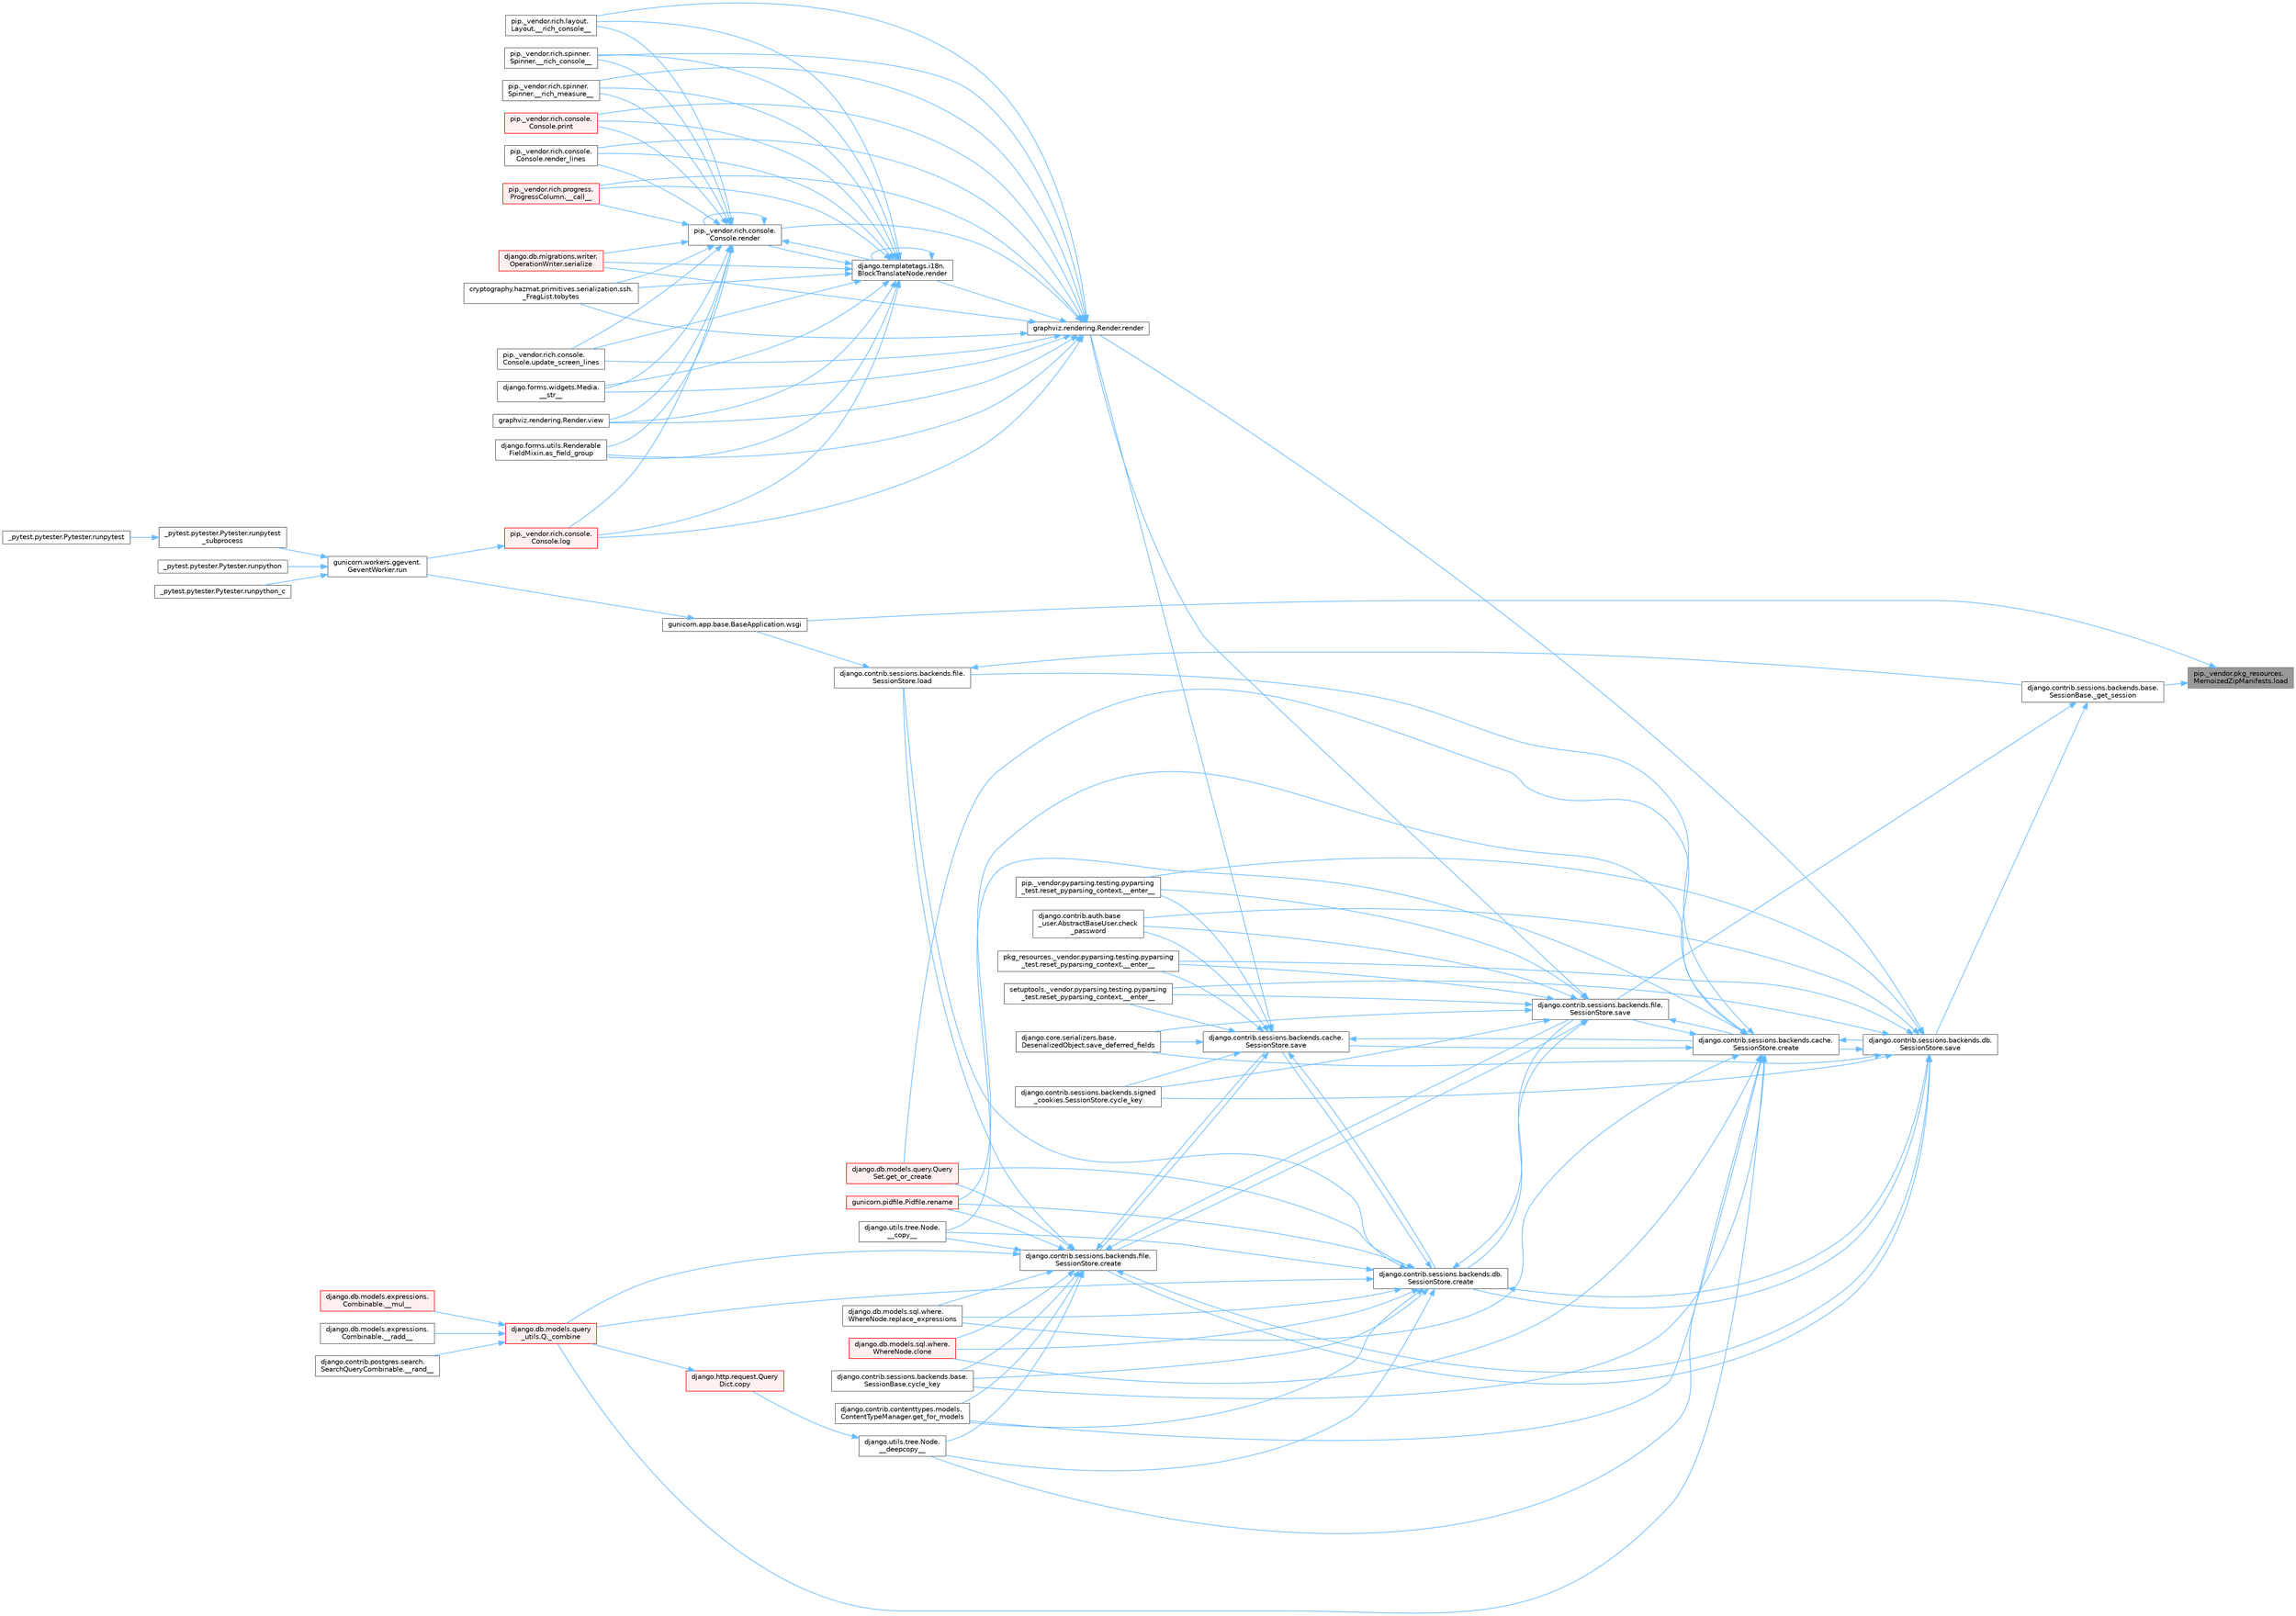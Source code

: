 digraph "pip._vendor.pkg_resources.MemoizedZipManifests.load"
{
 // LATEX_PDF_SIZE
  bgcolor="transparent";
  edge [fontname=Helvetica,fontsize=10,labelfontname=Helvetica,labelfontsize=10];
  node [fontname=Helvetica,fontsize=10,shape=box,height=0.2,width=0.4];
  rankdir="RL";
  Node1 [id="Node000001",label="pip._vendor.pkg_resources.\lMemoizedZipManifests.load",height=0.2,width=0.4,color="gray40", fillcolor="grey60", style="filled", fontcolor="black",tooltip=" "];
  Node1 -> Node2 [id="edge1_Node000001_Node000002",dir="back",color="steelblue1",style="solid",tooltip=" "];
  Node2 [id="Node000002",label="django.contrib.sessions.backends.base.\lSessionBase._get_session",height=0.2,width=0.4,color="grey40", fillcolor="white", style="filled",URL="$classdjango_1_1contrib_1_1sessions_1_1backends_1_1base_1_1_session_base.html#a3ca0af594cbb5d34f3d4f76c8f90bf4f",tooltip=" "];
  Node2 -> Node3 [id="edge2_Node000002_Node000003",dir="back",color="steelblue1",style="solid",tooltip=" "];
  Node3 [id="Node000003",label="django.contrib.sessions.backends.db.\lSessionStore.save",height=0.2,width=0.4,color="grey40", fillcolor="white", style="filled",URL="$classdjango_1_1contrib_1_1sessions_1_1backends_1_1db_1_1_session_store.html#a68a6b4f159bd3dc969ec80b34c1622af",tooltip=" "];
  Node3 -> Node4 [id="edge3_Node000003_Node000004",dir="back",color="steelblue1",style="solid",tooltip=" "];
  Node4 [id="Node000004",label="pip._vendor.pyparsing.testing.pyparsing\l_test.reset_pyparsing_context.__enter__",height=0.2,width=0.4,color="grey40", fillcolor="white", style="filled",URL="$classpip_1_1__vendor_1_1pyparsing_1_1testing_1_1pyparsing__test_1_1reset__pyparsing__context.html#a3d39d97a0d95a9b46c987e6dff52b7c0",tooltip=" "];
  Node3 -> Node5 [id="edge4_Node000003_Node000005",dir="back",color="steelblue1",style="solid",tooltip=" "];
  Node5 [id="Node000005",label="pkg_resources._vendor.pyparsing.testing.pyparsing\l_test.reset_pyparsing_context.__enter__",height=0.2,width=0.4,color="grey40", fillcolor="white", style="filled",URL="$classpkg__resources_1_1__vendor_1_1pyparsing_1_1testing_1_1pyparsing__test_1_1reset__pyparsing__context.html#a8d8360c033ccc7296fb9323a07cdeb25",tooltip=" "];
  Node3 -> Node6 [id="edge5_Node000003_Node000006",dir="back",color="steelblue1",style="solid",tooltip=" "];
  Node6 [id="Node000006",label="setuptools._vendor.pyparsing.testing.pyparsing\l_test.reset_pyparsing_context.__enter__",height=0.2,width=0.4,color="grey40", fillcolor="white", style="filled",URL="$classsetuptools_1_1__vendor_1_1pyparsing_1_1testing_1_1pyparsing__test_1_1reset__pyparsing__context.html#a436e2ea8355c86505c8cfdae81714c7c",tooltip=" "];
  Node3 -> Node7 [id="edge6_Node000003_Node000007",dir="back",color="steelblue1",style="solid",tooltip=" "];
  Node7 [id="Node000007",label="django.contrib.auth.base\l_user.AbstractBaseUser.check\l_password",height=0.2,width=0.4,color="grey40", fillcolor="white", style="filled",URL="$classdjango_1_1contrib_1_1auth_1_1base__user_1_1_abstract_base_user.html#aaa9bb7fa5353bc1917dbd7f87b63321a",tooltip=" "];
  Node3 -> Node8 [id="edge7_Node000003_Node000008",dir="back",color="steelblue1",style="solid",tooltip=" "];
  Node8 [id="Node000008",label="django.contrib.sessions.backends.cache.\lSessionStore.create",height=0.2,width=0.4,color="grey40", fillcolor="white", style="filled",URL="$classdjango_1_1contrib_1_1sessions_1_1backends_1_1cache_1_1_session_store.html#a38c9efbdb5115fd1820ae198b767c39c",tooltip=" "];
  Node8 -> Node9 [id="edge8_Node000008_Node000009",dir="back",color="steelblue1",style="solid",tooltip=" "];
  Node9 [id="Node000009",label="django.utils.tree.Node.\l__copy__",height=0.2,width=0.4,color="grey40", fillcolor="white", style="filled",URL="$classdjango_1_1utils_1_1tree_1_1_node.html#abae878f6b4500b8b241c23d8fac46e63",tooltip=" "];
  Node8 -> Node10 [id="edge9_Node000008_Node000010",dir="back",color="steelblue1",style="solid",tooltip=" "];
  Node10 [id="Node000010",label="django.utils.tree.Node.\l__deepcopy__",height=0.2,width=0.4,color="grey40", fillcolor="white", style="filled",URL="$classdjango_1_1utils_1_1tree_1_1_node.html#a38840c46ded3963808edbeec90765d6b",tooltip=" "];
  Node10 -> Node11 [id="edge10_Node000010_Node000011",dir="back",color="steelblue1",style="solid",tooltip=" "];
  Node11 [id="Node000011",label="django.http.request.Query\lDict.copy",height=0.2,width=0.4,color="red", fillcolor="#FFF0F0", style="filled",URL="$classdjango_1_1http_1_1request_1_1_query_dict.html#ada9e4956e62868c5587b9ffde7b358b5",tooltip=" "];
  Node11 -> Node153 [id="edge11_Node000011_Node000153",dir="back",color="steelblue1",style="solid",tooltip=" "];
  Node153 [id="Node000153",label="django.db.models.query\l_utils.Q._combine",height=0.2,width=0.4,color="red", fillcolor="#FFF0F0", style="filled",URL="$classdjango_1_1db_1_1models_1_1query__utils_1_1_q.html#ade621b98231b73615e1aa3a726560c55",tooltip=" "];
  Node153 -> Node154 [id="edge12_Node000153_Node000154",dir="back",color="steelblue1",style="solid",tooltip=" "];
  Node154 [id="Node000154",label="django.db.models.expressions.\lCombinable.__mul__",height=0.2,width=0.4,color="red", fillcolor="#FFF0F0", style="filled",URL="$classdjango_1_1db_1_1models_1_1expressions_1_1_combinable.html#a18670e03ec4b2fc0eafb0782602b72ec",tooltip=" "];
  Node153 -> Node158 [id="edge13_Node000153_Node000158",dir="back",color="steelblue1",style="solid",tooltip=" "];
  Node158 [id="Node000158",label="django.db.models.expressions.\lCombinable.__radd__",height=0.2,width=0.4,color="grey40", fillcolor="white", style="filled",URL="$classdjango_1_1db_1_1models_1_1expressions_1_1_combinable.html#a4872efab02abfbe2d20977469210ce25",tooltip=" "];
  Node153 -> Node159 [id="edge14_Node000153_Node000159",dir="back",color="steelblue1",style="solid",tooltip=" "];
  Node159 [id="Node000159",label="django.contrib.postgres.search.\lSearchQueryCombinable.__rand__",height=0.2,width=0.4,color="grey40", fillcolor="white", style="filled",URL="$classdjango_1_1contrib_1_1postgres_1_1search_1_1_search_query_combinable.html#a3d51899b7ac9564232b005aa65bec114",tooltip=" "];
  Node8 -> Node153 [id="edge15_Node000008_Node000153",dir="back",color="steelblue1",style="solid",tooltip=" "];
  Node8 -> Node393 [id="edge16_Node000008_Node000393",dir="back",color="steelblue1",style="solid",tooltip=" "];
  Node393 [id="Node000393",label="django.db.models.sql.where.\lWhereNode.clone",height=0.2,width=0.4,color="red", fillcolor="#FFF0F0", style="filled",URL="$classdjango_1_1db_1_1models_1_1sql_1_1where_1_1_where_node.html#a0faff63950b774ce4ad391ea1f6b6d2c",tooltip=" "];
  Node8 -> Node31 [id="edge17_Node000008_Node000031",dir="back",color="steelblue1",style="solid",tooltip=" "];
  Node31 [id="Node000031",label="django.contrib.sessions.backends.base.\lSessionBase.cycle_key",height=0.2,width=0.4,color="grey40", fillcolor="white", style="filled",URL="$classdjango_1_1contrib_1_1sessions_1_1backends_1_1base_1_1_session_base.html#a6955e9bebe4e5b7d463bccfcf9181016",tooltip=" "];
  Node8 -> Node518 [id="edge18_Node000008_Node000518",dir="back",color="steelblue1",style="solid",tooltip=" "];
  Node518 [id="Node000518",label="django.contrib.contenttypes.models.\lContentTypeManager.get_for_models",height=0.2,width=0.4,color="grey40", fillcolor="white", style="filled",URL="$classdjango_1_1contrib_1_1contenttypes_1_1models_1_1_content_type_manager.html#a541a2e215680799739b6f8c1b19ddda4",tooltip=" "];
  Node8 -> Node519 [id="edge19_Node000008_Node000519",dir="back",color="steelblue1",style="solid",tooltip=" "];
  Node519 [id="Node000519",label="django.db.models.query.Query\lSet.get_or_create",height=0.2,width=0.4,color="red", fillcolor="#FFF0F0", style="filled",URL="$classdjango_1_1db_1_1models_1_1query_1_1_query_set.html#a0f727927ec4d1b9f3087b831cc911c59",tooltip=" "];
  Node8 -> Node301 [id="edge20_Node000008_Node000301",dir="back",color="steelblue1",style="solid",tooltip=" "];
  Node301 [id="Node000301",label="django.contrib.sessions.backends.file.\lSessionStore.load",height=0.2,width=0.4,color="grey40", fillcolor="white", style="filled",URL="$classdjango_1_1contrib_1_1sessions_1_1backends_1_1file_1_1_session_store.html#a408fa63512306fbaa7bbb62742f0295f",tooltip=" "];
  Node301 -> Node2 [id="edge21_Node000301_Node000002",dir="back",color="steelblue1",style="solid",tooltip=" "];
  Node301 -> Node298 [id="edge22_Node000301_Node000298",dir="back",color="steelblue1",style="solid",tooltip=" "];
  Node298 [id="Node000298",label="gunicorn.app.base.BaseApplication.wsgi",height=0.2,width=0.4,color="grey40", fillcolor="white", style="filled",URL="$classgunicorn_1_1app_1_1base_1_1_base_application.html#a18ae24b2d0d44fb694b9f2b0cdffa670",tooltip=" "];
  Node298 -> Node299 [id="edge23_Node000298_Node000299",dir="back",color="steelblue1",style="solid",tooltip=" "];
  Node299 [id="Node000299",label="gunicorn.workers.ggevent.\lGeventWorker.run",height=0.2,width=0.4,color="grey40", fillcolor="white", style="filled",URL="$classgunicorn_1_1workers_1_1ggevent_1_1_gevent_worker.html#a0d8ffe6d6db44cfe8310ccf5643506ee",tooltip=" "];
  Node299 -> Node104 [id="edge24_Node000299_Node000104",dir="back",color="steelblue1",style="solid",tooltip=" "];
  Node104 [id="Node000104",label="_pytest.pytester.Pytester.runpytest\l_subprocess",height=0.2,width=0.4,color="grey40", fillcolor="white", style="filled",URL="$class__pytest_1_1pytester_1_1_pytester.html#a59323c6d6a1469a1206f1c0b8fce99c9",tooltip=" "];
  Node104 -> Node105 [id="edge25_Node000104_Node000105",dir="back",color="steelblue1",style="solid",tooltip=" "];
  Node105 [id="Node000105",label="_pytest.pytester.Pytester.runpytest",height=0.2,width=0.4,color="grey40", fillcolor="white", style="filled",URL="$class__pytest_1_1pytester_1_1_pytester.html#a2765db48ffe1b8853581d711ff43a87b",tooltip=" "];
  Node299 -> Node106 [id="edge26_Node000299_Node000106",dir="back",color="steelblue1",style="solid",tooltip=" "];
  Node106 [id="Node000106",label="_pytest.pytester.Pytester.runpython",height=0.2,width=0.4,color="grey40", fillcolor="white", style="filled",URL="$class__pytest_1_1pytester_1_1_pytester.html#a4e0c539507f15fd333cf618faf9687ef",tooltip=" "];
  Node299 -> Node107 [id="edge27_Node000299_Node000107",dir="back",color="steelblue1",style="solid",tooltip=" "];
  Node107 [id="Node000107",label="_pytest.pytester.Pytester.runpython_c",height=0.2,width=0.4,color="grey40", fillcolor="white", style="filled",URL="$class__pytest_1_1pytester_1_1_pytester.html#aea789acfe206d9c40d9a6bf54a337f2a",tooltip=" "];
  Node8 -> Node521 [id="edge28_Node000008_Node000521",dir="back",color="steelblue1",style="solid",tooltip=" "];
  Node521 [id="Node000521",label="gunicorn.pidfile.Pidfile.rename",height=0.2,width=0.4,color="red", fillcolor="#FFF0F0", style="filled",URL="$classgunicorn_1_1pidfile_1_1_pidfile.html#af03623bf56b92f594700ba5e5f25bc76",tooltip=" "];
  Node8 -> Node523 [id="edge29_Node000008_Node000523",dir="back",color="steelblue1",style="solid",tooltip=" "];
  Node523 [id="Node000523",label="django.db.models.sql.where.\lWhereNode.replace_expressions",height=0.2,width=0.4,color="grey40", fillcolor="white", style="filled",URL="$classdjango_1_1db_1_1models_1_1sql_1_1where_1_1_where_node.html#a1cc3580a7f4a51605b52ae4a9653b3ac",tooltip=" "];
  Node8 -> Node524 [id="edge30_Node000008_Node000524",dir="back",color="steelblue1",style="solid",tooltip=" "];
  Node524 [id="Node000524",label="django.contrib.sessions.backends.cache.\lSessionStore.save",height=0.2,width=0.4,color="grey40", fillcolor="white", style="filled",URL="$classdjango_1_1contrib_1_1sessions_1_1backends_1_1cache_1_1_session_store.html#a67e81d959c24e3a84b1e755a9a861c53",tooltip=" "];
  Node524 -> Node4 [id="edge31_Node000524_Node000004",dir="back",color="steelblue1",style="solid",tooltip=" "];
  Node524 -> Node5 [id="edge32_Node000524_Node000005",dir="back",color="steelblue1",style="solid",tooltip=" "];
  Node524 -> Node6 [id="edge33_Node000524_Node000006",dir="back",color="steelblue1",style="solid",tooltip=" "];
  Node524 -> Node7 [id="edge34_Node000524_Node000007",dir="back",color="steelblue1",style="solid",tooltip=" "];
  Node524 -> Node8 [id="edge35_Node000524_Node000008",dir="back",color="steelblue1",style="solid",tooltip=" "];
  Node524 -> Node392 [id="edge36_Node000524_Node000392",dir="back",color="steelblue1",style="solid",tooltip=" "];
  Node392 [id="Node000392",label="django.contrib.sessions.backends.db.\lSessionStore.create",height=0.2,width=0.4,color="grey40", fillcolor="white", style="filled",URL="$classdjango_1_1contrib_1_1sessions_1_1backends_1_1db_1_1_session_store.html#a4a98c0168c61e75be58e279660aa6ce4",tooltip=" "];
  Node392 -> Node9 [id="edge37_Node000392_Node000009",dir="back",color="steelblue1",style="solid",tooltip=" "];
  Node392 -> Node10 [id="edge38_Node000392_Node000010",dir="back",color="steelblue1",style="solid",tooltip=" "];
  Node392 -> Node153 [id="edge39_Node000392_Node000153",dir="back",color="steelblue1",style="solid",tooltip=" "];
  Node392 -> Node393 [id="edge40_Node000392_Node000393",dir="back",color="steelblue1",style="solid",tooltip=" "];
  Node392 -> Node31 [id="edge41_Node000392_Node000031",dir="back",color="steelblue1",style="solid",tooltip=" "];
  Node392 -> Node518 [id="edge42_Node000392_Node000518",dir="back",color="steelblue1",style="solid",tooltip=" "];
  Node392 -> Node519 [id="edge43_Node000392_Node000519",dir="back",color="steelblue1",style="solid",tooltip=" "];
  Node392 -> Node301 [id="edge44_Node000392_Node000301",dir="back",color="steelblue1",style="solid",tooltip=" "];
  Node392 -> Node521 [id="edge45_Node000392_Node000521",dir="back",color="steelblue1",style="solid",tooltip=" "];
  Node392 -> Node523 [id="edge46_Node000392_Node000523",dir="back",color="steelblue1",style="solid",tooltip=" "];
  Node392 -> Node524 [id="edge47_Node000392_Node000524",dir="back",color="steelblue1",style="solid",tooltip=" "];
  Node392 -> Node3 [id="edge48_Node000392_Node000003",dir="back",color="steelblue1",style="solid",tooltip=" "];
  Node392 -> Node1116 [id="edge49_Node000392_Node001116",dir="back",color="steelblue1",style="solid",tooltip=" "];
  Node1116 [id="Node001116",label="django.contrib.sessions.backends.file.\lSessionStore.save",height=0.2,width=0.4,color="grey40", fillcolor="white", style="filled",URL="$classdjango_1_1contrib_1_1sessions_1_1backends_1_1file_1_1_session_store.html#af170f9c112376eb1627509287bf9620f",tooltip=" "];
  Node1116 -> Node4 [id="edge50_Node001116_Node000004",dir="back",color="steelblue1",style="solid",tooltip=" "];
  Node1116 -> Node5 [id="edge51_Node001116_Node000005",dir="back",color="steelblue1",style="solid",tooltip=" "];
  Node1116 -> Node6 [id="edge52_Node001116_Node000006",dir="back",color="steelblue1",style="solid",tooltip=" "];
  Node1116 -> Node7 [id="edge53_Node001116_Node000007",dir="back",color="steelblue1",style="solid",tooltip=" "];
  Node1116 -> Node8 [id="edge54_Node001116_Node000008",dir="back",color="steelblue1",style="solid",tooltip=" "];
  Node1116 -> Node392 [id="edge55_Node001116_Node000392",dir="back",color="steelblue1",style="solid",tooltip=" "];
  Node1116 -> Node517 [id="edge56_Node001116_Node000517",dir="back",color="steelblue1",style="solid",tooltip=" "];
  Node517 [id="Node000517",label="django.contrib.sessions.backends.file.\lSessionStore.create",height=0.2,width=0.4,color="grey40", fillcolor="white", style="filled",URL="$classdjango_1_1contrib_1_1sessions_1_1backends_1_1file_1_1_session_store.html#a6624db6a37dfff490f837047e0a60dda",tooltip=" "];
  Node517 -> Node9 [id="edge57_Node000517_Node000009",dir="back",color="steelblue1",style="solid",tooltip=" "];
  Node517 -> Node10 [id="edge58_Node000517_Node000010",dir="back",color="steelblue1",style="solid",tooltip=" "];
  Node517 -> Node153 [id="edge59_Node000517_Node000153",dir="back",color="steelblue1",style="solid",tooltip=" "];
  Node517 -> Node393 [id="edge60_Node000517_Node000393",dir="back",color="steelblue1",style="solid",tooltip=" "];
  Node517 -> Node31 [id="edge61_Node000517_Node000031",dir="back",color="steelblue1",style="solid",tooltip=" "];
  Node517 -> Node518 [id="edge62_Node000517_Node000518",dir="back",color="steelblue1",style="solid",tooltip=" "];
  Node517 -> Node519 [id="edge63_Node000517_Node000519",dir="back",color="steelblue1",style="solid",tooltip=" "];
  Node517 -> Node301 [id="edge64_Node000517_Node000301",dir="back",color="steelblue1",style="solid",tooltip=" "];
  Node517 -> Node521 [id="edge65_Node000517_Node000521",dir="back",color="steelblue1",style="solid",tooltip=" "];
  Node517 -> Node523 [id="edge66_Node000517_Node000523",dir="back",color="steelblue1",style="solid",tooltip=" "];
  Node517 -> Node524 [id="edge67_Node000517_Node000524",dir="back",color="steelblue1",style="solid",tooltip=" "];
  Node517 -> Node3 [id="edge68_Node000517_Node000003",dir="back",color="steelblue1",style="solid",tooltip=" "];
  Node517 -> Node1116 [id="edge69_Node000517_Node001116",dir="back",color="steelblue1",style="solid",tooltip=" "];
  Node1116 -> Node525 [id="edge70_Node001116_Node000525",dir="back",color="steelblue1",style="solid",tooltip=" "];
  Node525 [id="Node000525",label="django.contrib.sessions.backends.signed\l_cookies.SessionStore.cycle_key",height=0.2,width=0.4,color="grey40", fillcolor="white", style="filled",URL="$classdjango_1_1contrib_1_1sessions_1_1backends_1_1signed__cookies_1_1_session_store.html#abf8e71313b847459c30f19e691c25a93",tooltip=" "];
  Node1116 -> Node526 [id="edge71_Node001116_Node000526",dir="back",color="steelblue1",style="solid",tooltip=" "];
  Node526 [id="Node000526",label="graphviz.rendering.Render.render",height=0.2,width=0.4,color="grey40", fillcolor="white", style="filled",URL="$classgraphviz_1_1rendering_1_1_render.html#a0249d6538d64a6b59b1bed64d4636456",tooltip=" "];
  Node526 -> Node407 [id="edge72_Node000526_Node000407",dir="back",color="steelblue1",style="solid",tooltip=" "];
  Node407 [id="Node000407",label="pip._vendor.rich.progress.\lProgressColumn.__call__",height=0.2,width=0.4,color="red", fillcolor="#FFF0F0", style="filled",URL="$classpip_1_1__vendor_1_1rich_1_1progress_1_1_progress_column.html#ae0c399be74222f949edb0fa5324cf6ea",tooltip=" "];
  Node526 -> Node408 [id="edge73_Node000526_Node000408",dir="back",color="steelblue1",style="solid",tooltip=" "];
  Node408 [id="Node000408",label="pip._vendor.rich.layout.\lLayout.__rich_console__",height=0.2,width=0.4,color="grey40", fillcolor="white", style="filled",URL="$classpip_1_1__vendor_1_1rich_1_1layout_1_1_layout.html#ac39cb3d17d2b0324ee1b0dada41a3ebd",tooltip=" "];
  Node526 -> Node409 [id="edge74_Node000526_Node000409",dir="back",color="steelblue1",style="solid",tooltip=" "];
  Node409 [id="Node000409",label="pip._vendor.rich.spinner.\lSpinner.__rich_console__",height=0.2,width=0.4,color="grey40", fillcolor="white", style="filled",URL="$classpip_1_1__vendor_1_1rich_1_1spinner_1_1_spinner.html#a6883d8dced19ac48d4dfc74f776357fd",tooltip=" "];
  Node526 -> Node410 [id="edge75_Node000526_Node000410",dir="back",color="steelblue1",style="solid",tooltip=" "];
  Node410 [id="Node000410",label="pip._vendor.rich.spinner.\lSpinner.__rich_measure__",height=0.2,width=0.4,color="grey40", fillcolor="white", style="filled",URL="$classpip_1_1__vendor_1_1rich_1_1spinner_1_1_spinner.html#a89745682c823c44a31bae8e8d07869f5",tooltip=" "];
  Node526 -> Node411 [id="edge76_Node000526_Node000411",dir="back",color="steelblue1",style="solid",tooltip=" "];
  Node411 [id="Node000411",label="django.forms.widgets.Media.\l__str__",height=0.2,width=0.4,color="grey40", fillcolor="white", style="filled",URL="$classdjango_1_1forms_1_1widgets_1_1_media.html#ae1651710548a7d9f14f036d035012d21",tooltip=" "];
  Node526 -> Node412 [id="edge77_Node000526_Node000412",dir="back",color="steelblue1",style="solid",tooltip=" "];
  Node412 [id="Node000412",label="django.forms.utils.Renderable\lFieldMixin.as_field_group",height=0.2,width=0.4,color="grey40", fillcolor="white", style="filled",URL="$classdjango_1_1forms_1_1utils_1_1_renderable_field_mixin.html#a1e9a1b4f790ea694431554267fd5d74c",tooltip=" "];
  Node526 -> Node413 [id="edge78_Node000526_Node000413",dir="back",color="steelblue1",style="solid",tooltip=" "];
  Node413 [id="Node000413",label="pip._vendor.rich.console.\lConsole.log",height=0.2,width=0.4,color="red", fillcolor="#FFF0F0", style="filled",URL="$classpip_1_1__vendor_1_1rich_1_1console_1_1_console.html#af9c77e39f9413fc2b134c60cfa23b0f1",tooltip=" "];
  Node413 -> Node299 [id="edge79_Node000413_Node000299",dir="back",color="steelblue1",style="solid",tooltip=" "];
  Node526 -> Node527 [id="edge80_Node000526_Node000527",dir="back",color="steelblue1",style="solid",tooltip=" "];
  Node527 [id="Node000527",label="pip._vendor.rich.console.\lConsole.print",height=0.2,width=0.4,color="red", fillcolor="#FFF0F0", style="filled",URL="$classpip_1_1__vendor_1_1rich_1_1console_1_1_console.html#af954370cdbb49236b597f2c11064549d",tooltip=" "];
  Node526 -> Node852 [id="edge81_Node000526_Node000852",dir="back",color="steelblue1",style="solid",tooltip=" "];
  Node852 [id="Node000852",label="django.templatetags.i18n.\lBlockTranslateNode.render",height=0.2,width=0.4,color="grey40", fillcolor="white", style="filled",URL="$classdjango_1_1templatetags_1_1i18n_1_1_block_translate_node.html#aaf05bebfd02c1c4b676387ada0357832",tooltip=" "];
  Node852 -> Node407 [id="edge82_Node000852_Node000407",dir="back",color="steelblue1",style="solid",tooltip=" "];
  Node852 -> Node408 [id="edge83_Node000852_Node000408",dir="back",color="steelblue1",style="solid",tooltip=" "];
  Node852 -> Node409 [id="edge84_Node000852_Node000409",dir="back",color="steelblue1",style="solid",tooltip=" "];
  Node852 -> Node410 [id="edge85_Node000852_Node000410",dir="back",color="steelblue1",style="solid",tooltip=" "];
  Node852 -> Node411 [id="edge86_Node000852_Node000411",dir="back",color="steelblue1",style="solid",tooltip=" "];
  Node852 -> Node412 [id="edge87_Node000852_Node000412",dir="back",color="steelblue1",style="solid",tooltip=" "];
  Node852 -> Node413 [id="edge88_Node000852_Node000413",dir="back",color="steelblue1",style="solid",tooltip=" "];
  Node852 -> Node527 [id="edge89_Node000852_Node000527",dir="back",color="steelblue1",style="solid",tooltip=" "];
  Node852 -> Node852 [id="edge90_Node000852_Node000852",dir="back",color="steelblue1",style="solid",tooltip=" "];
  Node852 -> Node853 [id="edge91_Node000852_Node000853",dir="back",color="steelblue1",style="solid",tooltip=" "];
  Node853 [id="Node000853",label="pip._vendor.rich.console.\lConsole.render",height=0.2,width=0.4,color="grey40", fillcolor="white", style="filled",URL="$classpip_1_1__vendor_1_1rich_1_1console_1_1_console.html#a9551b8254c573105adde80622393a938",tooltip=" "];
  Node853 -> Node407 [id="edge92_Node000853_Node000407",dir="back",color="steelblue1",style="solid",tooltip=" "];
  Node853 -> Node408 [id="edge93_Node000853_Node000408",dir="back",color="steelblue1",style="solid",tooltip=" "];
  Node853 -> Node409 [id="edge94_Node000853_Node000409",dir="back",color="steelblue1",style="solid",tooltip=" "];
  Node853 -> Node410 [id="edge95_Node000853_Node000410",dir="back",color="steelblue1",style="solid",tooltip=" "];
  Node853 -> Node411 [id="edge96_Node000853_Node000411",dir="back",color="steelblue1",style="solid",tooltip=" "];
  Node853 -> Node412 [id="edge97_Node000853_Node000412",dir="back",color="steelblue1",style="solid",tooltip=" "];
  Node853 -> Node413 [id="edge98_Node000853_Node000413",dir="back",color="steelblue1",style="solid",tooltip=" "];
  Node853 -> Node527 [id="edge99_Node000853_Node000527",dir="back",color="steelblue1",style="solid",tooltip=" "];
  Node853 -> Node852 [id="edge100_Node000853_Node000852",dir="back",color="steelblue1",style="solid",tooltip=" "];
  Node853 -> Node853 [id="edge101_Node000853_Node000853",dir="back",color="steelblue1",style="solid",tooltip=" "];
  Node853 -> Node854 [id="edge102_Node000853_Node000854",dir="back",color="steelblue1",style="solid",tooltip=" "];
  Node854 [id="Node000854",label="pip._vendor.rich.console.\lConsole.render_lines",height=0.2,width=0.4,color="grey40", fillcolor="white", style="filled",URL="$classpip_1_1__vendor_1_1rich_1_1console_1_1_console.html#a5818808a49db20c5bee6986425f96f14",tooltip=" "];
  Node853 -> Node855 [id="edge103_Node000853_Node000855",dir="back",color="steelblue1",style="solid",tooltip=" "];
  Node855 [id="Node000855",label="django.db.migrations.writer.\lOperationWriter.serialize",height=0.2,width=0.4,color="red", fillcolor="#FFF0F0", style="filled",URL="$classdjango_1_1db_1_1migrations_1_1writer_1_1_operation_writer.html#a866e8d13e1c54a35d74e9a6b0383b2f8",tooltip=" "];
  Node853 -> Node1197 [id="edge104_Node000853_Node001197",dir="back",color="steelblue1",style="solid",tooltip=" "];
  Node1197 [id="Node001197",label="cryptography.hazmat.primitives.serialization.ssh.\l_FragList.tobytes",height=0.2,width=0.4,color="grey40", fillcolor="white", style="filled",URL="$classcryptography_1_1hazmat_1_1primitives_1_1serialization_1_1ssh_1_1___frag_list.html#a195dd4e7c741624829a13af53fa3de38",tooltip=" "];
  Node853 -> Node1198 [id="edge105_Node000853_Node001198",dir="back",color="steelblue1",style="solid",tooltip=" "];
  Node1198 [id="Node001198",label="pip._vendor.rich.console.\lConsole.update_screen_lines",height=0.2,width=0.4,color="grey40", fillcolor="white", style="filled",URL="$classpip_1_1__vendor_1_1rich_1_1console_1_1_console.html#a21cfe5af86ec7533f23d45fe2969817e",tooltip=" "];
  Node853 -> Node1199 [id="edge106_Node000853_Node001199",dir="back",color="steelblue1",style="solid",tooltip=" "];
  Node1199 [id="Node001199",label="graphviz.rendering.Render.view",height=0.2,width=0.4,color="grey40", fillcolor="white", style="filled",URL="$classgraphviz_1_1rendering_1_1_render.html#a53169c422996b9a7e92b5580c13914e2",tooltip=" "];
  Node852 -> Node854 [id="edge107_Node000852_Node000854",dir="back",color="steelblue1",style="solid",tooltip=" "];
  Node852 -> Node855 [id="edge108_Node000852_Node000855",dir="back",color="steelblue1",style="solid",tooltip=" "];
  Node852 -> Node1197 [id="edge109_Node000852_Node001197",dir="back",color="steelblue1",style="solid",tooltip=" "];
  Node852 -> Node1198 [id="edge110_Node000852_Node001198",dir="back",color="steelblue1",style="solid",tooltip=" "];
  Node852 -> Node1199 [id="edge111_Node000852_Node001199",dir="back",color="steelblue1",style="solid",tooltip=" "];
  Node526 -> Node853 [id="edge112_Node000526_Node000853",dir="back",color="steelblue1",style="solid",tooltip=" "];
  Node526 -> Node854 [id="edge113_Node000526_Node000854",dir="back",color="steelblue1",style="solid",tooltip=" "];
  Node526 -> Node855 [id="edge114_Node000526_Node000855",dir="back",color="steelblue1",style="solid",tooltip=" "];
  Node526 -> Node1197 [id="edge115_Node000526_Node001197",dir="back",color="steelblue1",style="solid",tooltip=" "];
  Node526 -> Node1198 [id="edge116_Node000526_Node001198",dir="back",color="steelblue1",style="solid",tooltip=" "];
  Node526 -> Node1199 [id="edge117_Node000526_Node001199",dir="back",color="steelblue1",style="solid",tooltip=" "];
  Node1116 -> Node1117 [id="edge118_Node001116_Node001117",dir="back",color="steelblue1",style="solid",tooltip=" "];
  Node1117 [id="Node001117",label="django.core.serializers.base.\lDeserializedObject.save_deferred_fields",height=0.2,width=0.4,color="grey40", fillcolor="white", style="filled",URL="$classdjango_1_1core_1_1serializers_1_1base_1_1_deserialized_object.html#a2fd4269d14e2f58fda59335c79a582f5",tooltip=" "];
  Node524 -> Node517 [id="edge119_Node000524_Node000517",dir="back",color="steelblue1",style="solid",tooltip=" "];
  Node524 -> Node525 [id="edge120_Node000524_Node000525",dir="back",color="steelblue1",style="solid",tooltip=" "];
  Node524 -> Node526 [id="edge121_Node000524_Node000526",dir="back",color="steelblue1",style="solid",tooltip=" "];
  Node524 -> Node1117 [id="edge122_Node000524_Node001117",dir="back",color="steelblue1",style="solid",tooltip=" "];
  Node8 -> Node3 [id="edge123_Node000008_Node000003",dir="back",color="steelblue1",style="solid",tooltip=" "];
  Node8 -> Node1116 [id="edge124_Node000008_Node001116",dir="back",color="steelblue1",style="solid",tooltip=" "];
  Node3 -> Node392 [id="edge125_Node000003_Node000392",dir="back",color="steelblue1",style="solid",tooltip=" "];
  Node3 -> Node517 [id="edge126_Node000003_Node000517",dir="back",color="steelblue1",style="solid",tooltip=" "];
  Node3 -> Node525 [id="edge127_Node000003_Node000525",dir="back",color="steelblue1",style="solid",tooltip=" "];
  Node3 -> Node526 [id="edge128_Node000003_Node000526",dir="back",color="steelblue1",style="solid",tooltip=" "];
  Node3 -> Node1117 [id="edge129_Node000003_Node001117",dir="back",color="steelblue1",style="solid",tooltip=" "];
  Node2 -> Node1116 [id="edge130_Node000002_Node001116",dir="back",color="steelblue1",style="solid",tooltip=" "];
  Node1 -> Node298 [id="edge131_Node000001_Node000298",dir="back",color="steelblue1",style="solid",tooltip=" "];
}

